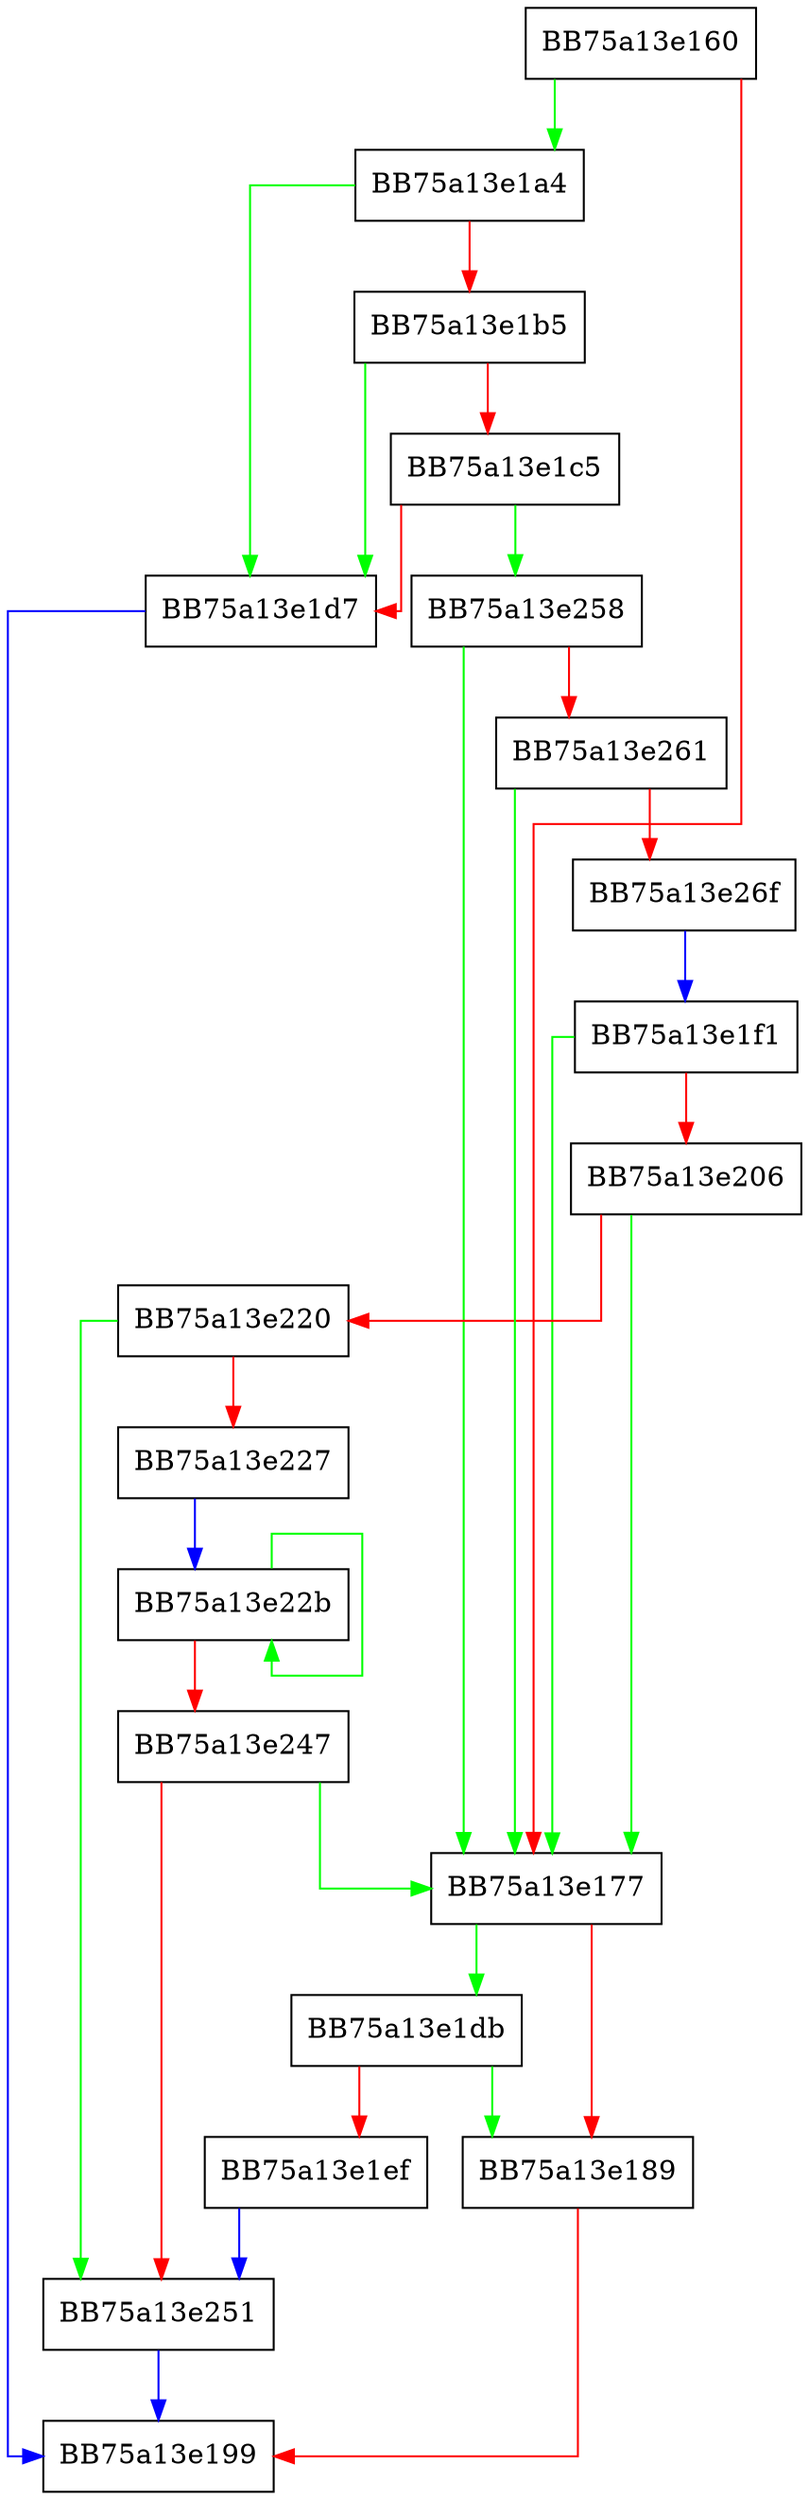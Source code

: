 digraph ShouldSkipFromScanning {
  node [shape="box"];
  graph [splines=ortho];
  BB75a13e160 -> BB75a13e1a4 [color="green"];
  BB75a13e160 -> BB75a13e177 [color="red"];
  BB75a13e177 -> BB75a13e1db [color="green"];
  BB75a13e177 -> BB75a13e189 [color="red"];
  BB75a13e189 -> BB75a13e199 [color="red"];
  BB75a13e1a4 -> BB75a13e1d7 [color="green"];
  BB75a13e1a4 -> BB75a13e1b5 [color="red"];
  BB75a13e1b5 -> BB75a13e1d7 [color="green"];
  BB75a13e1b5 -> BB75a13e1c5 [color="red"];
  BB75a13e1c5 -> BB75a13e258 [color="green"];
  BB75a13e1c5 -> BB75a13e1d7 [color="red"];
  BB75a13e1d7 -> BB75a13e199 [color="blue"];
  BB75a13e1db -> BB75a13e189 [color="green"];
  BB75a13e1db -> BB75a13e1ef [color="red"];
  BB75a13e1ef -> BB75a13e251 [color="blue"];
  BB75a13e1f1 -> BB75a13e177 [color="green"];
  BB75a13e1f1 -> BB75a13e206 [color="red"];
  BB75a13e206 -> BB75a13e177 [color="green"];
  BB75a13e206 -> BB75a13e220 [color="red"];
  BB75a13e220 -> BB75a13e251 [color="green"];
  BB75a13e220 -> BB75a13e227 [color="red"];
  BB75a13e227 -> BB75a13e22b [color="blue"];
  BB75a13e22b -> BB75a13e22b [color="green"];
  BB75a13e22b -> BB75a13e247 [color="red"];
  BB75a13e247 -> BB75a13e177 [color="green"];
  BB75a13e247 -> BB75a13e251 [color="red"];
  BB75a13e251 -> BB75a13e199 [color="blue"];
  BB75a13e258 -> BB75a13e177 [color="green"];
  BB75a13e258 -> BB75a13e261 [color="red"];
  BB75a13e261 -> BB75a13e177 [color="green"];
  BB75a13e261 -> BB75a13e26f [color="red"];
  BB75a13e26f -> BB75a13e1f1 [color="blue"];
}